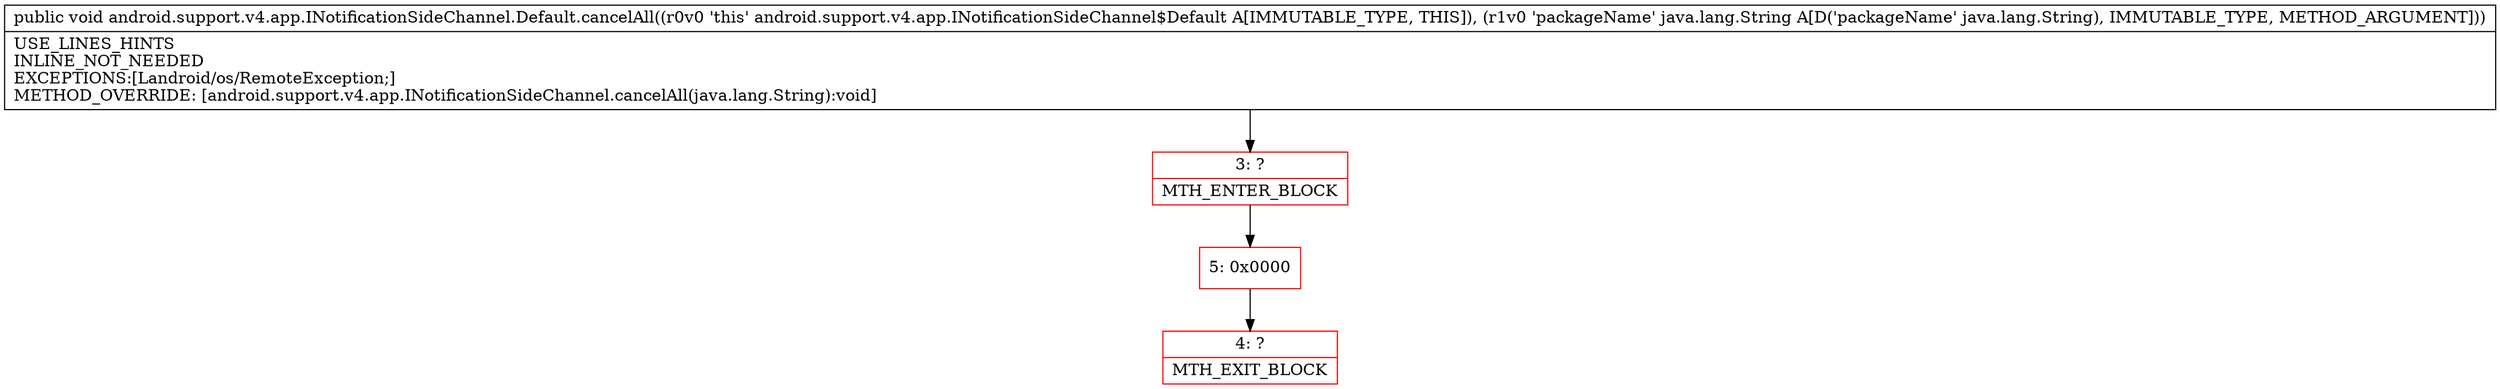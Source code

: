 digraph "CFG forandroid.support.v4.app.INotificationSideChannel.Default.cancelAll(Ljava\/lang\/String;)V" {
subgraph cluster_Region_1553179492 {
label = "R(0)";
node [shape=record,color=blue];
}
Node_3 [shape=record,color=red,label="{3\:\ ?|MTH_ENTER_BLOCK\l}"];
Node_5 [shape=record,color=red,label="{5\:\ 0x0000}"];
Node_4 [shape=record,color=red,label="{4\:\ ?|MTH_EXIT_BLOCK\l}"];
MethodNode[shape=record,label="{public void android.support.v4.app.INotificationSideChannel.Default.cancelAll((r0v0 'this' android.support.v4.app.INotificationSideChannel$Default A[IMMUTABLE_TYPE, THIS]), (r1v0 'packageName' java.lang.String A[D('packageName' java.lang.String), IMMUTABLE_TYPE, METHOD_ARGUMENT]))  | USE_LINES_HINTS\lINLINE_NOT_NEEDED\lEXCEPTIONS:[Landroid\/os\/RemoteException;]\lMETHOD_OVERRIDE: [android.support.v4.app.INotificationSideChannel.cancelAll(java.lang.String):void]\l}"];
MethodNode -> Node_3;Node_3 -> Node_5;
Node_5 -> Node_4;
}

